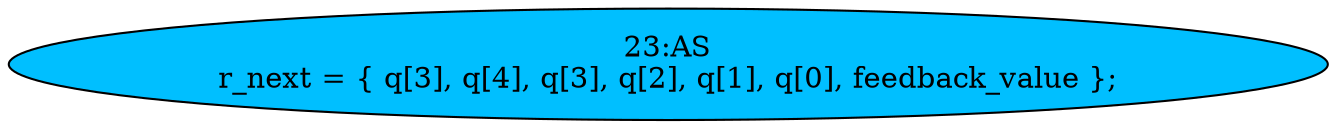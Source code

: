 strict digraph "" {
	node [label="\N"];
	"23:AS"	[ast="<pyverilog.vparser.ast.Assign object at 0x7fbf38992290>",
		def_var="['r_next']",
		fillcolor=deepskyblue,
		label="23:AS
r_next = { q[3], q[4], q[3], q[2], q[1], q[0], feedback_value };",
		statements="[]",
		style=filled,
		typ=Assign,
		use_var="['q', 'q', 'q', 'q', 'q', 'q', 'feedback_value']"];
}
